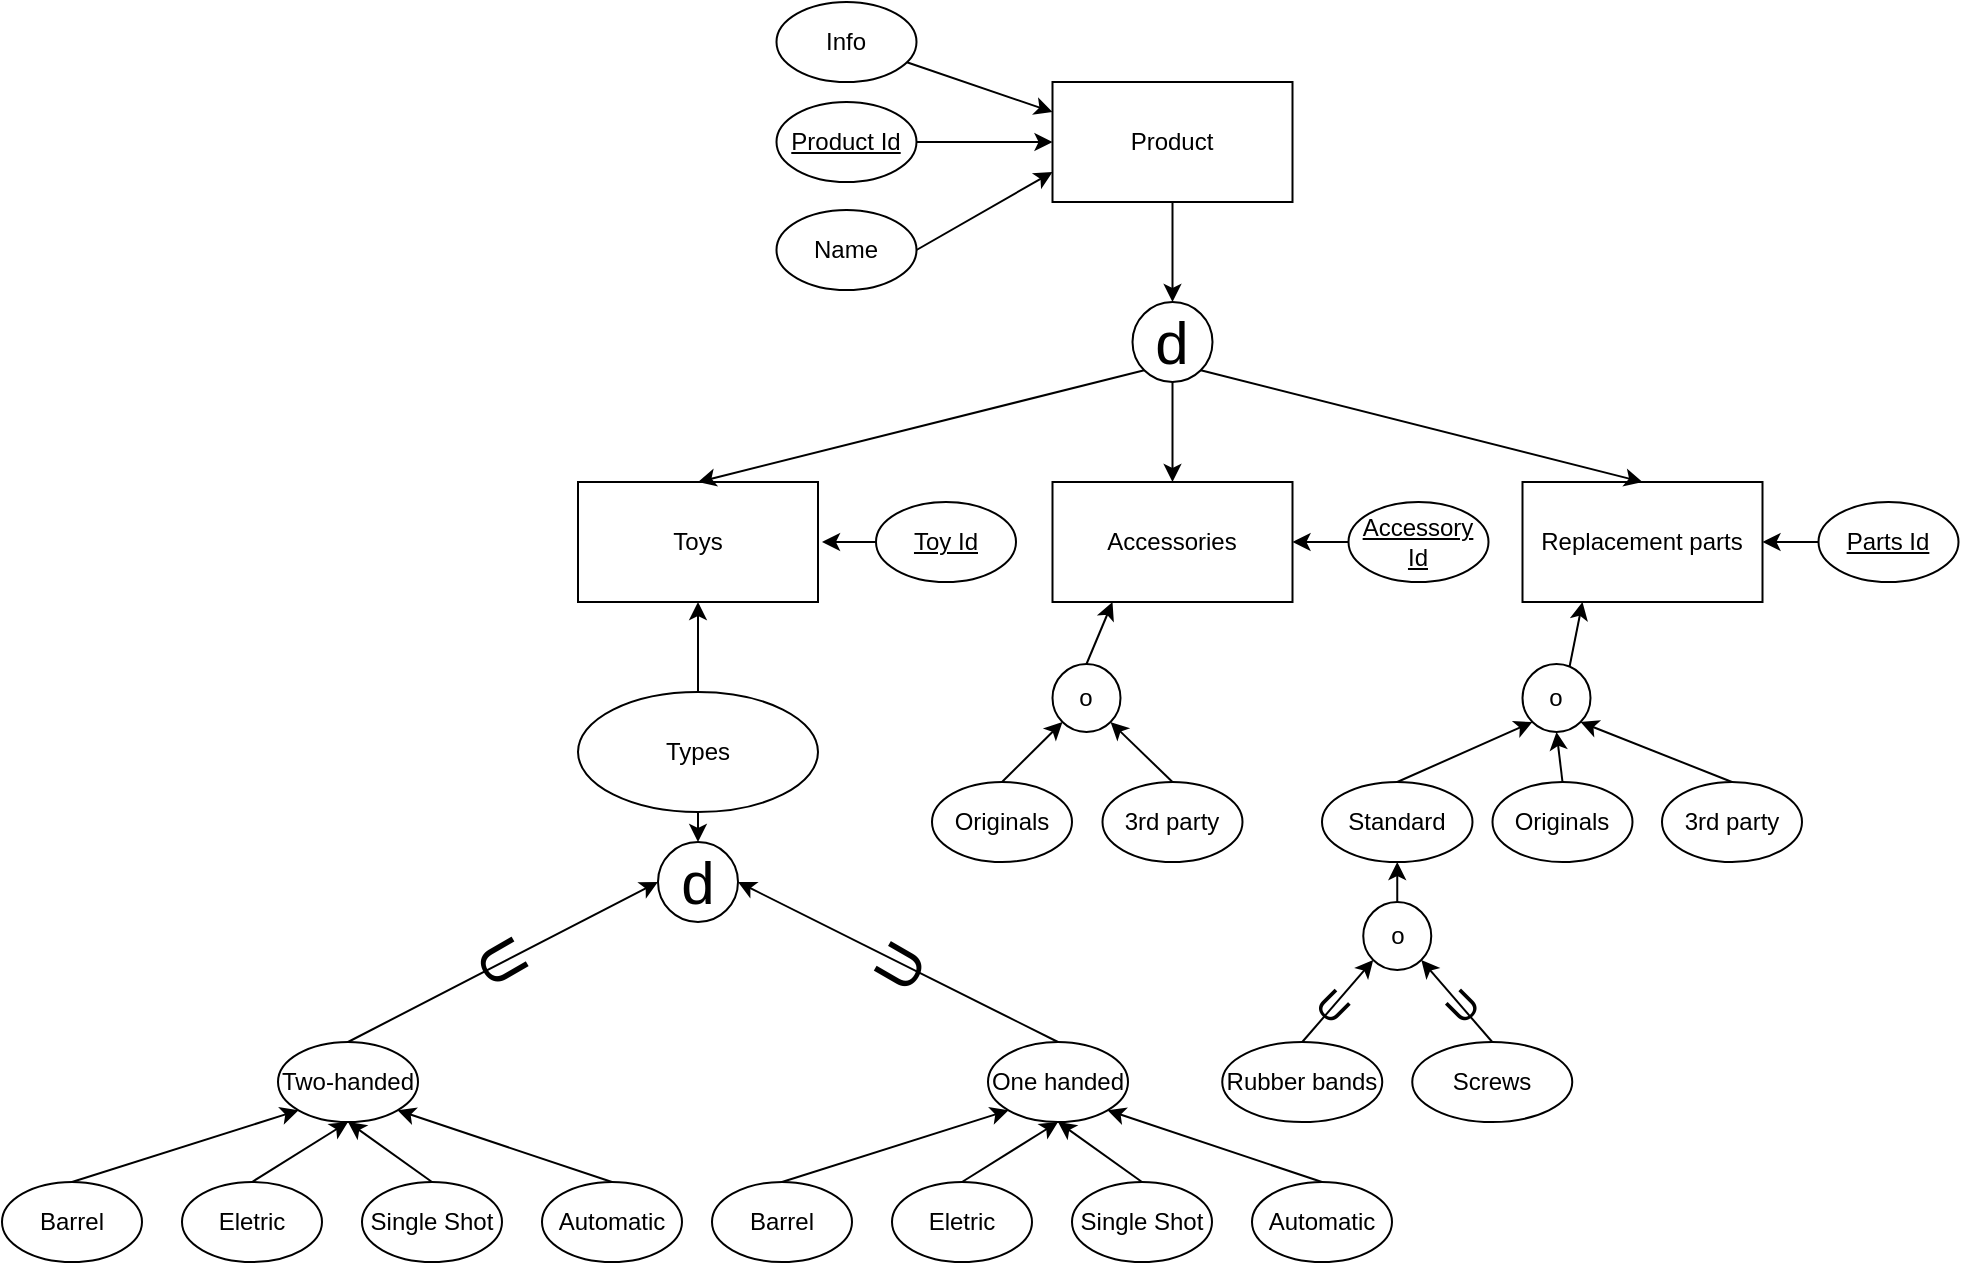 <mxfile>
    <diagram id="TivljmTcrd8rTAhXfbgg" name="Page-1">
        <mxGraphModel dx="1540" dy="1310" grid="1" gridSize="10" guides="1" tooltips="1" connect="1" arrows="1" fold="1" page="0" pageScale="1" pageWidth="1169" pageHeight="827" math="0" shadow="0">
            <root>
                <mxCell id="0"/>
                <mxCell id="1" parent="0"/>
                <mxCell id="3" value="Toys" style="rounded=0;whiteSpace=wrap;html=1;" parent="1" vertex="1">
                    <mxGeometry x="-102" y="190" width="120" height="60" as="geometry"/>
                </mxCell>
                <mxCell id="4" value="Accessories" style="rounded=0;whiteSpace=wrap;html=1;" parent="1" vertex="1">
                    <mxGeometry x="135.25" y="190" width="120" height="60" as="geometry"/>
                </mxCell>
                <mxCell id="81" style="edgeStyle=none;html=1;exitX=0.5;exitY=0;exitDx=0;exitDy=0;entryX=0.5;entryY=1;entryDx=0;entryDy=0;" parent="1" source="7" target="16" edge="1">
                    <mxGeometry relative="1" as="geometry"/>
                </mxCell>
                <mxCell id="79" style="edgeStyle=none;html=1;exitX=0.5;exitY=0;exitDx=0;exitDy=0;entryX=0;entryY=1;entryDx=0;entryDy=0;" parent="1" source="8" target="16" edge="1">
                    <mxGeometry relative="1" as="geometry"/>
                </mxCell>
                <mxCell id="54" style="edgeStyle=none;html=1;exitX=0.5;exitY=0;exitDx=0;exitDy=0;entryX=0.5;entryY=1;entryDx=0;entryDy=0;" parent="1" source="9" target="128" edge="1">
                    <mxGeometry relative="1" as="geometry"/>
                </mxCell>
                <mxCell id="82" style="edgeStyle=none;html=1;exitX=0.5;exitY=0;exitDx=0;exitDy=0;entryX=1;entryY=1;entryDx=0;entryDy=0;" parent="1" source="10" target="16" edge="1">
                    <mxGeometry relative="1" as="geometry"/>
                </mxCell>
                <mxCell id="55" style="edgeStyle=none;html=1;exitX=0.5;exitY=0;exitDx=0;exitDy=0;entryX=1;entryY=1;entryDx=0;entryDy=0;" parent="1" source="11" target="128" edge="1">
                    <mxGeometry relative="1" as="geometry"/>
                </mxCell>
                <mxCell id="27" style="edgeStyle=none;html=1;exitX=0.5;exitY=0;exitDx=0;exitDy=0;entryX=0;entryY=1;entryDx=0;entryDy=0;" parent="1" source="12" target="128" edge="1">
                    <mxGeometry relative="1" as="geometry"/>
                </mxCell>
                <mxCell id="80" style="edgeStyle=none;html=1;exitX=0.5;exitY=0;exitDx=0;exitDy=0;entryX=0.5;entryY=1;entryDx=0;entryDy=0;" parent="1" source="13" target="16" edge="1">
                    <mxGeometry relative="1" as="geometry"/>
                </mxCell>
                <mxCell id="15" value="Rubber bands" style="ellipse;whiteSpace=wrap;html=1;" parent="1" vertex="1">
                    <mxGeometry x="220.13" y="470" width="80" height="40" as="geometry"/>
                </mxCell>
                <mxCell id="12" value="Standard" style="ellipse;whiteSpace=wrap;html=1;" parent="1" vertex="1">
                    <mxGeometry x="270" y="340" width="75.25" height="40" as="geometry"/>
                </mxCell>
                <mxCell id="64" style="edgeStyle=none;html=1;exitX=0.5;exitY=0;exitDx=0;exitDy=0;entryX=0;entryY=1;entryDx=0;entryDy=0;" parent="1" source="62" target="134" edge="1">
                    <mxGeometry relative="1" as="geometry"/>
                </mxCell>
                <mxCell id="9" value="Originals" style="ellipse;whiteSpace=wrap;html=1;" parent="1" vertex="1">
                    <mxGeometry x="355.25" y="340" width="70" height="40" as="geometry"/>
                </mxCell>
                <mxCell id="11" value="3rd party" style="ellipse;whiteSpace=wrap;html=1;" parent="1" vertex="1">
                    <mxGeometry x="440" y="340" width="70" height="40" as="geometry"/>
                </mxCell>
                <mxCell id="65" style="edgeStyle=none;html=1;exitX=0.5;exitY=0;exitDx=0;exitDy=0;entryX=1;entryY=1;entryDx=0;entryDy=0;" parent="1" source="63" target="134" edge="1">
                    <mxGeometry relative="1" as="geometry"/>
                </mxCell>
                <mxCell id="67" style="edgeStyle=none;html=1;entryX=0.5;entryY=1;entryDx=0;entryDy=0;" parent="1" source="66" target="3" edge="1">
                    <mxGeometry relative="1" as="geometry"/>
                </mxCell>
                <mxCell id="62" value="Originals" style="ellipse;whiteSpace=wrap;html=1;" parent="1" vertex="1">
                    <mxGeometry x="75" y="340" width="70" height="40" as="geometry"/>
                </mxCell>
                <mxCell id="63" value="3rd party" style="ellipse;whiteSpace=wrap;html=1;" parent="1" vertex="1">
                    <mxGeometry x="160.25" y="340" width="70" height="40" as="geometry"/>
                </mxCell>
                <mxCell id="71" style="edgeStyle=none;html=1;exitX=1;exitY=0.5;exitDx=0;exitDy=0;" parent="1" source="70" edge="1">
                    <mxGeometry relative="1" as="geometry">
                        <mxPoint x="20" y="220" as="targetPoint"/>
                    </mxGeometry>
                </mxCell>
                <mxCell id="127" style="edgeStyle=none;html=1;exitX=0.5;exitY=1;exitDx=0;exitDy=0;entryX=0.5;entryY=0;entryDx=0;entryDy=0;fontSize=30;" parent="1" source="66" target="126" edge="1">
                    <mxGeometry relative="1" as="geometry"/>
                </mxCell>
                <mxCell id="66" value="Types" style="ellipse;whiteSpace=wrap;html=1;" parent="1" vertex="1">
                    <mxGeometry x="-102" y="295" width="120" height="60" as="geometry"/>
                </mxCell>
                <mxCell id="83" style="edgeStyle=none;html=1;exitX=0.5;exitY=0;exitDx=0;exitDy=0;entryX=0.5;entryY=1;entryDx=0;entryDy=0;" parent="1" source="84" target="91" edge="1">
                    <mxGeometry relative="1" as="geometry"/>
                </mxCell>
                <mxCell id="70" value="&lt;u&gt;Toy Id&lt;/u&gt;" style="ellipse;whiteSpace=wrap;html=1;" parent="1" vertex="1">
                    <mxGeometry x="47" y="200" width="70" height="40" as="geometry"/>
                </mxCell>
                <mxCell id="16" value="Two-handed" style="ellipse;whiteSpace=wrap;html=1;" parent="1" vertex="1">
                    <mxGeometry x="-252" y="470" width="70" height="40" as="geometry"/>
                </mxCell>
                <mxCell id="8" value="Barrel" style="ellipse;whiteSpace=wrap;html=1;" parent="1" vertex="1">
                    <mxGeometry x="-390" y="540" width="70" height="40" as="geometry"/>
                </mxCell>
                <mxCell id="13" value="Eletric" style="ellipse;whiteSpace=wrap;html=1;" parent="1" vertex="1">
                    <mxGeometry x="-300" y="540" width="70" height="40" as="geometry"/>
                </mxCell>
                <mxCell id="7" value="Single Shot" style="ellipse;whiteSpace=wrap;html=1;" parent="1" vertex="1">
                    <mxGeometry x="-210" y="540" width="70" height="40" as="geometry"/>
                </mxCell>
                <mxCell id="10" value="Automatic" style="ellipse;whiteSpace=wrap;html=1;" parent="1" vertex="1">
                    <mxGeometry x="-120" y="540" width="70" height="40" as="geometry"/>
                </mxCell>
                <mxCell id="84" value="Single Shot" style="ellipse;whiteSpace=wrap;html=1;" parent="1" vertex="1">
                    <mxGeometry x="145" y="540" width="70" height="40" as="geometry"/>
                </mxCell>
                <mxCell id="85" style="edgeStyle=none;html=1;exitX=0.5;exitY=0;exitDx=0;exitDy=0;entryX=0;entryY=1;entryDx=0;entryDy=0;" parent="1" source="86" target="91" edge="1">
                    <mxGeometry relative="1" as="geometry"/>
                </mxCell>
                <mxCell id="86" value="Barrel" style="ellipse;whiteSpace=wrap;html=1;" parent="1" vertex="1">
                    <mxGeometry x="-35" y="540" width="70" height="40" as="geometry"/>
                </mxCell>
                <mxCell id="87" style="edgeStyle=none;html=1;exitX=0.5;exitY=0;exitDx=0;exitDy=0;entryX=1;entryY=1;entryDx=0;entryDy=0;" parent="1" source="88" target="91" edge="1">
                    <mxGeometry relative="1" as="geometry"/>
                </mxCell>
                <mxCell id="88" value="Automatic" style="ellipse;whiteSpace=wrap;html=1;" parent="1" vertex="1">
                    <mxGeometry x="235" y="540" width="70" height="40" as="geometry"/>
                </mxCell>
                <mxCell id="89" style="edgeStyle=none;html=1;exitX=0.5;exitY=0;exitDx=0;exitDy=0;entryX=0.5;entryY=1;entryDx=0;entryDy=0;" parent="1" source="90" target="91" edge="1">
                    <mxGeometry relative="1" as="geometry"/>
                </mxCell>
                <mxCell id="90" value="Eletric" style="ellipse;whiteSpace=wrap;html=1;" parent="1" vertex="1">
                    <mxGeometry x="55" y="540" width="70" height="40" as="geometry"/>
                </mxCell>
                <mxCell id="97" style="edgeStyle=none;html=1;exitX=0;exitY=0.5;exitDx=0;exitDy=0;entryX=1;entryY=0.5;entryDx=0;entryDy=0;" parent="1" source="96" target="6" edge="1">
                    <mxGeometry relative="1" as="geometry">
                        <mxPoint x="643" y="393" as="targetPoint"/>
                    </mxGeometry>
                </mxCell>
                <mxCell id="91" value="One handed" style="ellipse;whiteSpace=wrap;html=1;" parent="1" vertex="1">
                    <mxGeometry x="103" y="470" width="70" height="40" as="geometry"/>
                </mxCell>
                <mxCell id="99" style="edgeStyle=none;html=1;exitX=0;exitY=0.5;exitDx=0;exitDy=0;entryX=1;entryY=0.5;entryDx=0;entryDy=0;" parent="1" source="98" target="4" edge="1">
                    <mxGeometry relative="1" as="geometry"/>
                </mxCell>
                <mxCell id="96" value="&lt;u&gt;Parts Id&lt;/u&gt;" style="ellipse;whiteSpace=wrap;html=1;" parent="1" vertex="1">
                    <mxGeometry x="518.25" y="200" width="70" height="40" as="geometry"/>
                </mxCell>
                <mxCell id="137" style="edgeStyle=none;html=1;exitX=0.5;exitY=1;exitDx=0;exitDy=0;entryX=0.5;entryY=0;entryDx=0;entryDy=0;" edge="1" parent="1" source="100" target="136">
                    <mxGeometry relative="1" as="geometry"/>
                </mxCell>
                <mxCell id="100" value="Product" style="whiteSpace=wrap;html=1;" parent="1" vertex="1">
                    <mxGeometry x="135.25" y="-10" width="120" height="60" as="geometry"/>
                </mxCell>
                <mxCell id="98" value="&lt;u&gt;Accessory Id&lt;/u&gt;" style="ellipse;whiteSpace=wrap;html=1;" parent="1" vertex="1">
                    <mxGeometry x="283.25" y="200" width="70" height="40" as="geometry"/>
                </mxCell>
                <mxCell id="104" style="edgeStyle=none;html=1;exitX=1;exitY=0.5;exitDx=0;exitDy=0;entryX=0;entryY=0.25;entryDx=0;entryDy=0;" parent="1" source="105" edge="1">
                    <mxGeometry relative="1" as="geometry">
                        <mxPoint x="135.25" y="20" as="targetPoint"/>
                    </mxGeometry>
                </mxCell>
                <mxCell id="105" value="&lt;u&gt;Product Id&lt;/u&gt;" style="ellipse;whiteSpace=wrap;html=1;" parent="1" vertex="1">
                    <mxGeometry x="-2.75" width="70" height="40" as="geometry"/>
                </mxCell>
                <mxCell id="112" style="edgeStyle=none;html=1;exitX=1;exitY=0.5;exitDx=0;exitDy=0;entryX=0;entryY=0.75;entryDx=0;entryDy=0;" parent="1" source="113" target="100" edge="1">
                    <mxGeometry relative="1" as="geometry">
                        <mxPoint x="135.25" y="64" as="targetPoint"/>
                    </mxGeometry>
                </mxCell>
                <mxCell id="113" value="Name" style="ellipse;whiteSpace=wrap;html=1;" parent="1" vertex="1">
                    <mxGeometry x="-2.75" y="54" width="70" height="40" as="geometry"/>
                </mxCell>
                <mxCell id="6" value="Replacement parts" style="rounded=0;whiteSpace=wrap;html=1;" parent="1" vertex="1">
                    <mxGeometry x="370.25" y="190" width="120" height="60" as="geometry"/>
                </mxCell>
                <mxCell id="117" style="edgeStyle=none;html=1;entryX=0;entryY=0.25;entryDx=0;entryDy=0;" parent="1" source="116" target="100" edge="1">
                    <mxGeometry relative="1" as="geometry"/>
                </mxCell>
                <mxCell id="116" value="Info" style="ellipse;whiteSpace=wrap;html=1;" parent="1" vertex="1">
                    <mxGeometry x="-2.75" y="-50" width="70" height="40" as="geometry"/>
                </mxCell>
                <mxCell id="121" value="" style="endArrow=classic;html=1;entryX=1;entryY=0.5;entryDx=0;entryDy=0;exitX=0.5;exitY=0;exitDx=0;exitDy=0;" parent="1" source="91" target="126" edge="1">
                    <mxGeometry relative="1" as="geometry">
                        <mxPoint x="105.43" y="380" as="sourcePoint"/>
                        <mxPoint x="-2" y="341.89" as="targetPoint"/>
                        <Array as="points"/>
                    </mxGeometry>
                </mxCell>
                <mxCell id="122" value="U" style="edgeLabel;resizable=0;html=1;align=center;verticalAlign=middle;rotation=-60;fontSize=30;labelBackgroundColor=none;" parent="121" connectable="0" vertex="1">
                    <mxGeometry relative="1" as="geometry">
                        <mxPoint y="2" as="offset"/>
                    </mxGeometry>
                </mxCell>
                <mxCell id="123" value="" style="endArrow=classic;html=1;entryX=0;entryY=0.5;entryDx=0;entryDy=0;exitX=0.5;exitY=0;exitDx=0;exitDy=0;" parent="1" source="16" target="126" edge="1">
                    <mxGeometry relative="1" as="geometry">
                        <mxPoint x="-220" y="310" as="sourcePoint"/>
                        <mxPoint x="22.57" y="403.79" as="targetPoint"/>
                        <Array as="points"/>
                    </mxGeometry>
                </mxCell>
                <mxCell id="124" value="U" style="edgeLabel;resizable=0;html=1;align=center;verticalAlign=middle;rotation=60;fontSize=30;labelBackgroundColor=none;" parent="123" connectable="0" vertex="1">
                    <mxGeometry relative="1" as="geometry">
                        <mxPoint y="-1" as="offset"/>
                    </mxGeometry>
                </mxCell>
                <mxCell id="126" value="d" style="ellipse;whiteSpace=wrap;html=1;aspect=fixed;labelBackgroundColor=none;fontSize=30;" parent="1" vertex="1">
                    <mxGeometry x="-62" y="370" width="40" height="40" as="geometry"/>
                </mxCell>
                <mxCell id="130" style="edgeStyle=none;html=1;exitX=0.5;exitY=1;exitDx=0;exitDy=0;entryX=0.25;entryY=1;entryDx=0;entryDy=0;" edge="1" parent="1" source="128" target="6">
                    <mxGeometry relative="1" as="geometry">
                        <mxPoint x="495" y="566" as="targetPoint"/>
                    </mxGeometry>
                </mxCell>
                <mxCell id="128" value="o" style="ellipse;whiteSpace=wrap;html=1;aspect=fixed;" vertex="1" parent="1">
                    <mxGeometry x="370.25" y="281" width="34" height="34" as="geometry"/>
                </mxCell>
                <mxCell id="132" value="Screws" style="ellipse;whiteSpace=wrap;html=1;" vertex="1" parent="1">
                    <mxGeometry x="315.13" y="470" width="80" height="40" as="geometry"/>
                </mxCell>
                <mxCell id="135" style="edgeStyle=none;html=1;exitX=0.5;exitY=0;exitDx=0;exitDy=0;entryX=0.25;entryY=1;entryDx=0;entryDy=0;" edge="1" parent="1" source="134" target="4">
                    <mxGeometry relative="1" as="geometry"/>
                </mxCell>
                <mxCell id="134" value="o" style="ellipse;whiteSpace=wrap;html=1;aspect=fixed;" vertex="1" parent="1">
                    <mxGeometry x="135.25" y="281" width="34" height="34" as="geometry"/>
                </mxCell>
                <mxCell id="138" style="edgeStyle=none;html=1;exitX=0.5;exitY=1;exitDx=0;exitDy=0;entryX=0.5;entryY=0;entryDx=0;entryDy=0;" edge="1" parent="1" source="136" target="4">
                    <mxGeometry relative="1" as="geometry"/>
                </mxCell>
                <mxCell id="139" style="edgeStyle=none;html=1;exitX=1;exitY=1;exitDx=0;exitDy=0;entryX=0.5;entryY=0;entryDx=0;entryDy=0;" edge="1" parent="1" source="136" target="6">
                    <mxGeometry relative="1" as="geometry"/>
                </mxCell>
                <mxCell id="140" style="edgeStyle=none;html=1;exitX=0;exitY=1;exitDx=0;exitDy=0;entryX=0.5;entryY=0;entryDx=0;entryDy=0;" edge="1" parent="1" source="136" target="3">
                    <mxGeometry relative="1" as="geometry"/>
                </mxCell>
                <mxCell id="136" value="d" style="ellipse;whiteSpace=wrap;html=1;aspect=fixed;labelBackgroundColor=none;fontSize=30;" vertex="1" parent="1">
                    <mxGeometry x="175.25" y="100" width="40" height="40" as="geometry"/>
                </mxCell>
                <mxCell id="141" value="" style="endArrow=classic;html=1;entryX=1;entryY=1;entryDx=0;entryDy=0;exitX=0.5;exitY=0;exitDx=0;exitDy=0;" edge="1" parent="1" source="132" target="146">
                    <mxGeometry relative="1" as="geometry">
                        <mxPoint x="540" y="480" as="sourcePoint"/>
                        <mxPoint x="380" y="400" as="targetPoint"/>
                        <Array as="points"/>
                    </mxGeometry>
                </mxCell>
                <mxCell id="142" value="U" style="edgeLabel;resizable=0;html=1;align=center;verticalAlign=middle;rotation=-45;fontSize=20;labelBackgroundColor=none;" connectable="0" vertex="1" parent="141">
                    <mxGeometry relative="1" as="geometry">
                        <mxPoint x="1" y="2" as="offset"/>
                    </mxGeometry>
                </mxCell>
                <mxCell id="143" value="" style="endArrow=classic;html=1;entryX=0;entryY=1;entryDx=0;entryDy=0;exitX=0.5;exitY=0;exitDx=0;exitDy=0;" edge="1" parent="1" source="15" target="146">
                    <mxGeometry relative="1" as="geometry">
                        <mxPoint x="158" y="490" as="sourcePoint"/>
                        <mxPoint x="-2" y="410" as="targetPoint"/>
                        <Array as="points"/>
                    </mxGeometry>
                </mxCell>
                <mxCell id="144" value="U" style="edgeLabel;resizable=0;html=1;align=center;verticalAlign=middle;rotation=45;fontSize=20;labelBackgroundColor=none;" connectable="0" vertex="1" parent="143">
                    <mxGeometry relative="1" as="geometry">
                        <mxPoint x="-2" y="1" as="offset"/>
                    </mxGeometry>
                </mxCell>
                <mxCell id="147" style="edgeStyle=none;html=1;exitX=0.5;exitY=0;exitDx=0;exitDy=0;entryX=0.5;entryY=1;entryDx=0;entryDy=0;fontSize=20;" edge="1" parent="1" source="146" target="12">
                    <mxGeometry relative="1" as="geometry"/>
                </mxCell>
                <mxCell id="146" value="o" style="ellipse;whiteSpace=wrap;html=1;aspect=fixed;" vertex="1" parent="1">
                    <mxGeometry x="290.63" y="400" width="34" height="34" as="geometry"/>
                </mxCell>
            </root>
        </mxGraphModel>
    </diagram>
</mxfile>